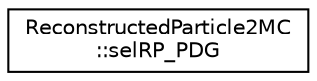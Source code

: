 digraph "Graphical Class Hierarchy"
{
 // LATEX_PDF_SIZE
  edge [fontname="Helvetica",fontsize="10",labelfontname="Helvetica",labelfontsize="10"];
  node [fontname="Helvetica",fontsize="10",shape=record];
  rankdir="LR";
  Node0 [label="ReconstructedParticle2MC\l::selRP_PDG",height=0.2,width=0.4,color="black", fillcolor="white", style="filled",URL="$struct_reconstructed_particle2_m_c_1_1sel_r_p___p_d_g.html",tooltip="select ReconstructedParticles matched with a MC particle of a given PDG_id"];
}
